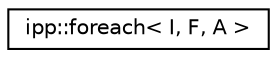 digraph "Graphical Class Hierarchy"
{
  edge [fontname="Helvetica",fontsize="10",labelfontname="Helvetica",labelfontsize="10"];
  node [fontname="Helvetica",fontsize="10",shape=record];
  rankdir="LR";
  Node1 [label="ipp::foreach\< I, F, A \>",height=0.2,width=0.4,color="black", fillcolor="white", style="filled",URL="$structipp_1_1foreach.html"];
}

